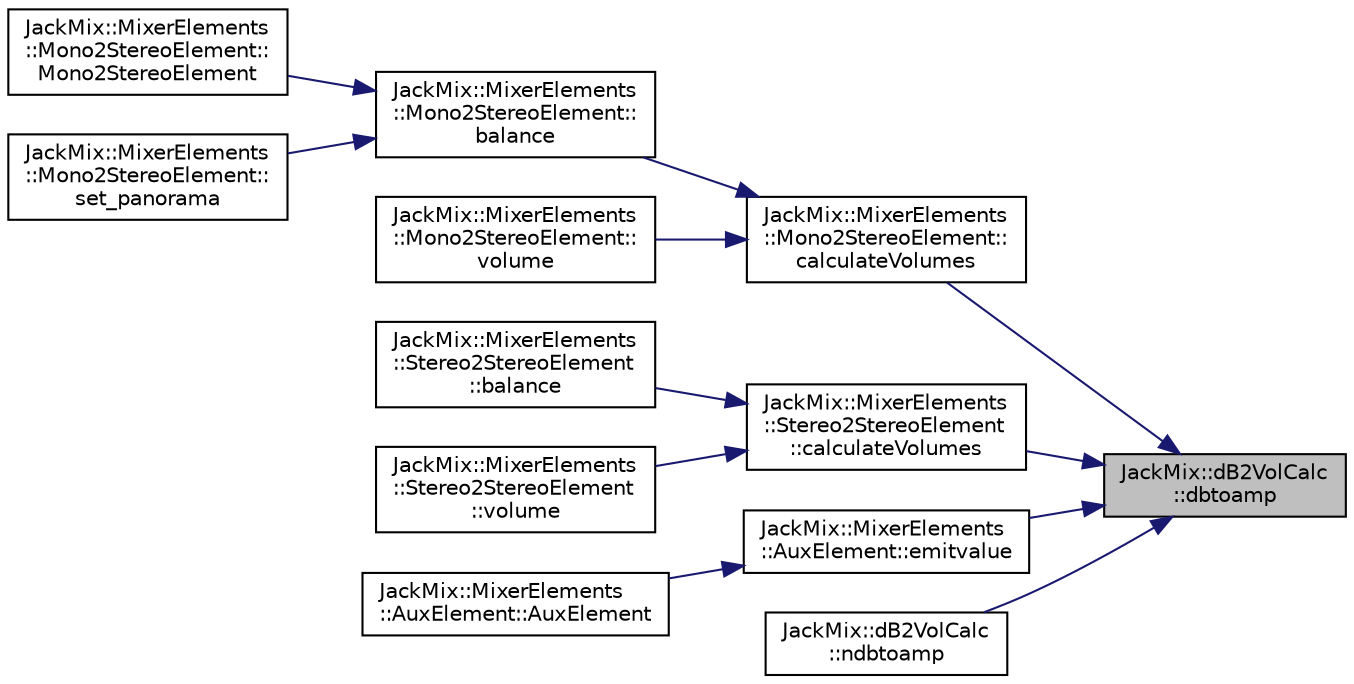 digraph "JackMix::dB2VolCalc::dbtoamp"
{
 // LATEX_PDF_SIZE
  edge [fontname="Helvetica",fontsize="10",labelfontname="Helvetica",labelfontsize="10"];
  node [fontname="Helvetica",fontsize="10",shape=record];
  rankdir="RL";
  Node1 [label="JackMix::dB2VolCalc\l::dbtoamp",height=0.2,width=0.4,color="black", fillcolor="grey75", style="filled", fontcolor="black",tooltip=" "];
  Node1 -> Node2 [dir="back",color="midnightblue",fontsize="10",style="solid",fontname="Helvetica"];
  Node2 [label="JackMix::MixerElements\l::Mono2StereoElement::\lcalculateVolumes",height=0.2,width=0.4,color="black", fillcolor="white", style="filled",URL="$d8/d64/class_jack_mix_1_1_mixer_elements_1_1_mono2_stereo_element.html#a634d1555deeb856b6779c3c874801ad4",tooltip=" "];
  Node2 -> Node3 [dir="back",color="midnightblue",fontsize="10",style="solid",fontname="Helvetica"];
  Node3 [label="JackMix::MixerElements\l::Mono2StereoElement::\lbalance",height=0.2,width=0.4,color="black", fillcolor="white", style="filled",URL="$d8/d64/class_jack_mix_1_1_mixer_elements_1_1_mono2_stereo_element.html#a5422a9e5c870f7289e44d633956d546f",tooltip=" "];
  Node3 -> Node4 [dir="back",color="midnightblue",fontsize="10",style="solid",fontname="Helvetica"];
  Node4 [label="JackMix::MixerElements\l::Mono2StereoElement::\lMono2StereoElement",height=0.2,width=0.4,color="black", fillcolor="white", style="filled",URL="$d8/d64/class_jack_mix_1_1_mixer_elements_1_1_mono2_stereo_element.html#a5844619981937c6c89d9b6d6e89741e8",tooltip=" "];
  Node3 -> Node5 [dir="back",color="midnightblue",fontsize="10",style="solid",fontname="Helvetica"];
  Node5 [label="JackMix::MixerElements\l::Mono2StereoElement::\lset_panorama",height=0.2,width=0.4,color="black", fillcolor="white", style="filled",URL="$d8/d64/class_jack_mix_1_1_mixer_elements_1_1_mono2_stereo_element.html#a14099499871505a15fe58c62a2b5774e",tooltip=" "];
  Node2 -> Node6 [dir="back",color="midnightblue",fontsize="10",style="solid",fontname="Helvetica"];
  Node6 [label="JackMix::MixerElements\l::Mono2StereoElement::\lvolume",height=0.2,width=0.4,color="black", fillcolor="white", style="filled",URL="$d8/d64/class_jack_mix_1_1_mixer_elements_1_1_mono2_stereo_element.html#a815dc54216fece3d08a5d3955571b1c0",tooltip=" "];
  Node1 -> Node7 [dir="back",color="midnightblue",fontsize="10",style="solid",fontname="Helvetica"];
  Node7 [label="JackMix::MixerElements\l::Stereo2StereoElement\l::calculateVolumes",height=0.2,width=0.4,color="black", fillcolor="white", style="filled",URL="$de/d2c/class_jack_mix_1_1_mixer_elements_1_1_stereo2_stereo_element.html#ac7d2c0bdd35b70303997ed441e6d27cd",tooltip=" "];
  Node7 -> Node8 [dir="back",color="midnightblue",fontsize="10",style="solid",fontname="Helvetica"];
  Node8 [label="JackMix::MixerElements\l::Stereo2StereoElement\l::balance",height=0.2,width=0.4,color="black", fillcolor="white", style="filled",URL="$de/d2c/class_jack_mix_1_1_mixer_elements_1_1_stereo2_stereo_element.html#a39cb181820910a4cfd78c9bf9683c5c8",tooltip=" "];
  Node7 -> Node9 [dir="back",color="midnightblue",fontsize="10",style="solid",fontname="Helvetica"];
  Node9 [label="JackMix::MixerElements\l::Stereo2StereoElement\l::volume",height=0.2,width=0.4,color="black", fillcolor="white", style="filled",URL="$de/d2c/class_jack_mix_1_1_mixer_elements_1_1_stereo2_stereo_element.html#ae3b92d9806b95a540c22ea1e41e7c86a",tooltip=" "];
  Node1 -> Node10 [dir="back",color="midnightblue",fontsize="10",style="solid",fontname="Helvetica"];
  Node10 [label="JackMix::MixerElements\l::AuxElement::emitvalue",height=0.2,width=0.4,color="black", fillcolor="white", style="filled",URL="$df/dbc/class_jack_mix_1_1_mixer_elements_1_1_aux_element.html#a3740dae7797cc6e332a707f9793686c8",tooltip=" "];
  Node10 -> Node11 [dir="back",color="midnightblue",fontsize="10",style="solid",fontname="Helvetica"];
  Node11 [label="JackMix::MixerElements\l::AuxElement::AuxElement",height=0.2,width=0.4,color="black", fillcolor="white", style="filled",URL="$df/dbc/class_jack_mix_1_1_mixer_elements_1_1_aux_element.html#ac51dd9e5fba904d42dbcce48a41b48fc",tooltip=" "];
  Node1 -> Node12 [dir="back",color="midnightblue",fontsize="10",style="solid",fontname="Helvetica"];
  Node12 [label="JackMix::dB2VolCalc\l::ndbtoamp",height=0.2,width=0.4,color="black", fillcolor="white", style="filled",URL="$db/d0e/class_jack_mix_1_1d_b2_vol_calc.html#a79f073f66dbcdad14ca5feba5659b65b",tooltip=" "];
}
